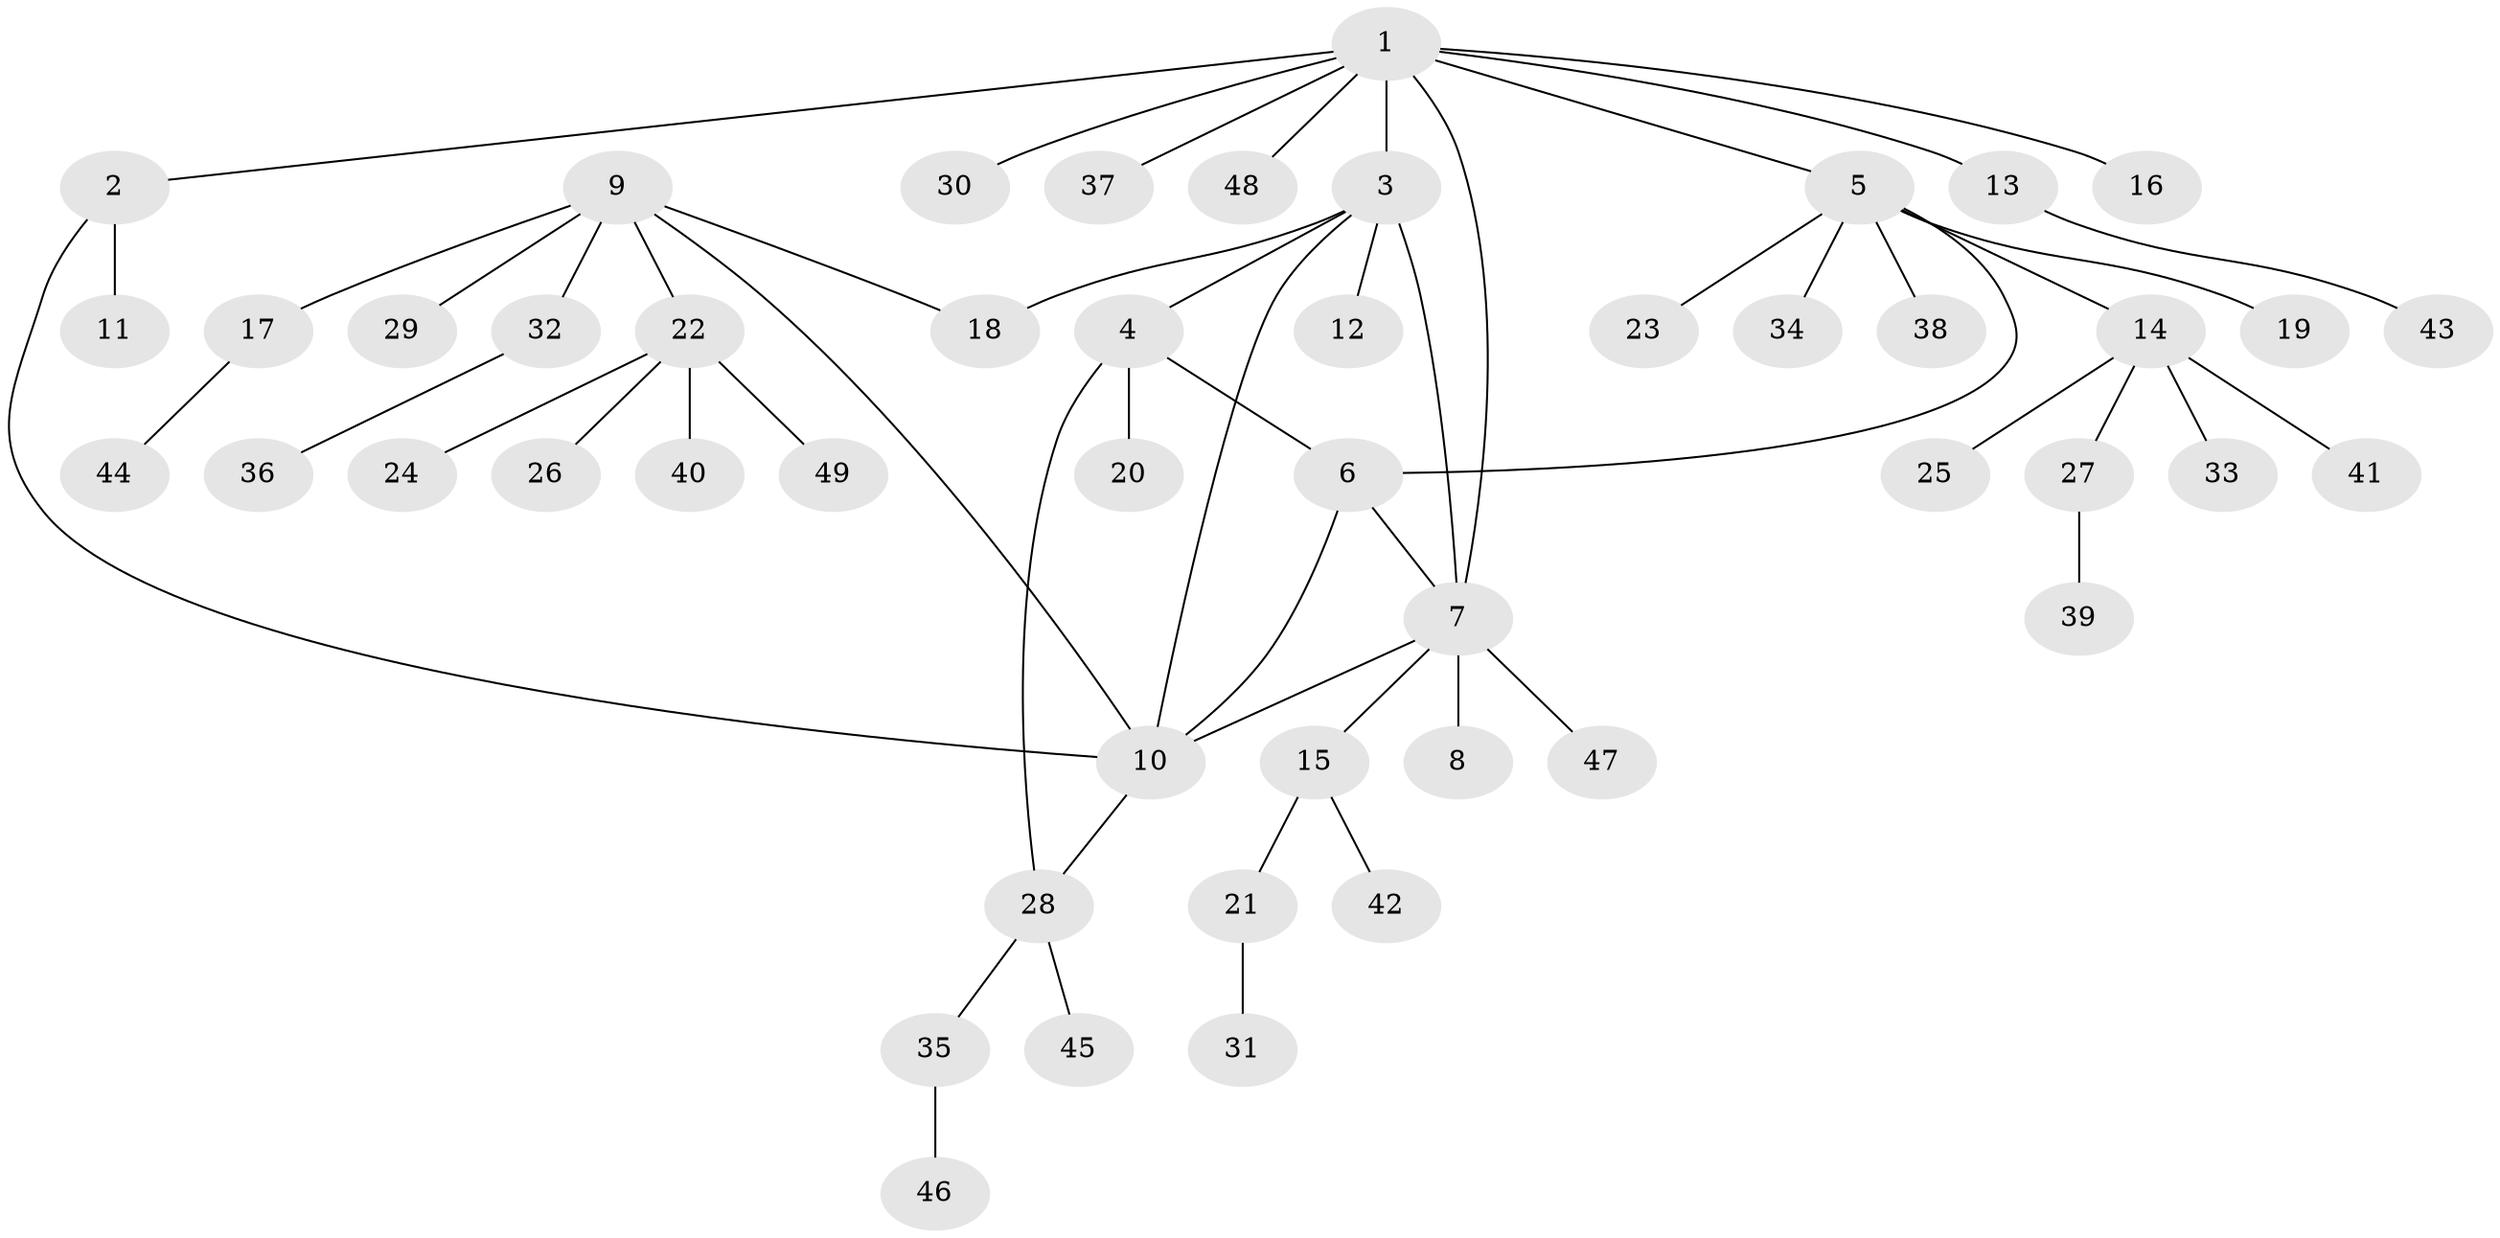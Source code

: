 // Generated by graph-tools (version 1.1) at 2025/02/03/09/25 03:02:48]
// undirected, 49 vertices, 56 edges
graph export_dot {
graph [start="1"]
  node [color=gray90,style=filled];
  1;
  2;
  3;
  4;
  5;
  6;
  7;
  8;
  9;
  10;
  11;
  12;
  13;
  14;
  15;
  16;
  17;
  18;
  19;
  20;
  21;
  22;
  23;
  24;
  25;
  26;
  27;
  28;
  29;
  30;
  31;
  32;
  33;
  34;
  35;
  36;
  37;
  38;
  39;
  40;
  41;
  42;
  43;
  44;
  45;
  46;
  47;
  48;
  49;
  1 -- 2;
  1 -- 3;
  1 -- 5;
  1 -- 7;
  1 -- 13;
  1 -- 16;
  1 -- 30;
  1 -- 37;
  1 -- 48;
  2 -- 10;
  2 -- 11;
  3 -- 4;
  3 -- 7;
  3 -- 10;
  3 -- 12;
  3 -- 18;
  4 -- 6;
  4 -- 20;
  4 -- 28;
  5 -- 6;
  5 -- 14;
  5 -- 19;
  5 -- 23;
  5 -- 34;
  5 -- 38;
  6 -- 7;
  6 -- 10;
  7 -- 8;
  7 -- 10;
  7 -- 15;
  7 -- 47;
  9 -- 10;
  9 -- 17;
  9 -- 18;
  9 -- 22;
  9 -- 29;
  9 -- 32;
  10 -- 28;
  13 -- 43;
  14 -- 25;
  14 -- 27;
  14 -- 33;
  14 -- 41;
  15 -- 21;
  15 -- 42;
  17 -- 44;
  21 -- 31;
  22 -- 24;
  22 -- 26;
  22 -- 40;
  22 -- 49;
  27 -- 39;
  28 -- 35;
  28 -- 45;
  32 -- 36;
  35 -- 46;
}
